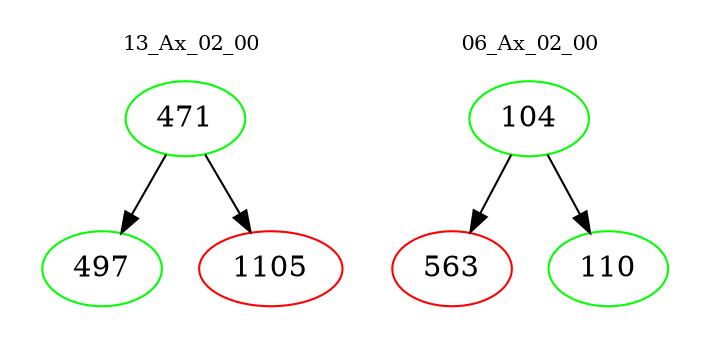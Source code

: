 digraph{
subgraph cluster_0 {
color = white
label = "13_Ax_02_00";
fontsize=10;
T0_471 [label="471", color="green"]
T0_471 -> T0_497 [color="black"]
T0_497 [label="497", color="green"]
T0_471 -> T0_1105 [color="black"]
T0_1105 [label="1105", color="red"]
}
subgraph cluster_1 {
color = white
label = "06_Ax_02_00";
fontsize=10;
T1_104 [label="104", color="green"]
T1_104 -> T1_563 [color="black"]
T1_563 [label="563", color="red"]
T1_104 -> T1_110 [color="black"]
T1_110 [label="110", color="green"]
}
}
